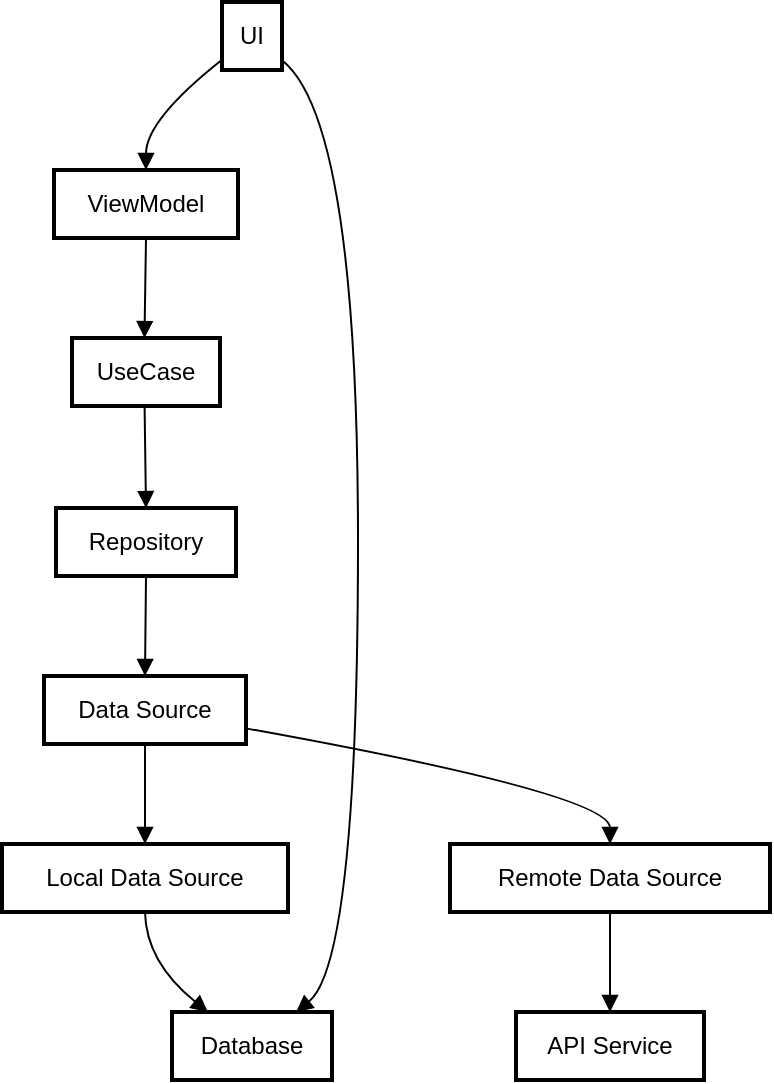 <mxfile version="24.5.5" type="github">
  <diagram name="페이지-1" id="5u8Ilha1v2o8stVVK1KP">
    <mxGraphModel>
      <root>
        <mxCell id="0" />
        <mxCell id="1" parent="0" />
        <mxCell id="2" value="UI" style="whiteSpace=wrap;strokeWidth=2;" vertex="1" parent="1">
          <mxGeometry x="110" width="30" height="34" as="geometry" />
        </mxCell>
        <mxCell id="3" value="ViewModel" style="whiteSpace=wrap;strokeWidth=2;" vertex="1" parent="1">
          <mxGeometry x="26" y="84" width="92" height="34" as="geometry" />
        </mxCell>
        <mxCell id="4" value="UseCase" style="whiteSpace=wrap;strokeWidth=2;" vertex="1" parent="1">
          <mxGeometry x="35" y="168" width="74" height="34" as="geometry" />
        </mxCell>
        <mxCell id="5" value="Repository" style="whiteSpace=wrap;strokeWidth=2;" vertex="1" parent="1">
          <mxGeometry x="27" y="253" width="90" height="34" as="geometry" />
        </mxCell>
        <mxCell id="6" value="Data Source" style="whiteSpace=wrap;strokeWidth=2;" vertex="1" parent="1">
          <mxGeometry x="21" y="337" width="101" height="34" as="geometry" />
        </mxCell>
        <mxCell id="7" value="Local Data Source" style="whiteSpace=wrap;strokeWidth=2;" vertex="1" parent="1">
          <mxGeometry y="421" width="143" height="34" as="geometry" />
        </mxCell>
        <mxCell id="8" value="Remote Data Source" style="whiteSpace=wrap;strokeWidth=2;" vertex="1" parent="1">
          <mxGeometry x="224" y="421" width="160" height="34" as="geometry" />
        </mxCell>
        <mxCell id="9" value="API Service" style="whiteSpace=wrap;strokeWidth=2;" vertex="1" parent="1">
          <mxGeometry x="257" y="505" width="94" height="34" as="geometry" />
        </mxCell>
        <mxCell id="10" value="Database" style="whiteSpace=wrap;strokeWidth=2;" vertex="1" parent="1">
          <mxGeometry x="85" y="505" width="80" height="34" as="geometry" />
        </mxCell>
        <mxCell id="11" value="" style="curved=1;startArrow=none;endArrow=block;exitX=0;exitY=0.85;entryX=0.5;entryY=0.01;" edge="1" parent="1" source="2" target="3">
          <mxGeometry relative="1" as="geometry">
            <Array as="points">
              <mxPoint x="72" y="59" />
            </Array>
          </mxGeometry>
        </mxCell>
        <mxCell id="12" value="" style="curved=1;startArrow=none;endArrow=block;exitX=0.5;exitY=1.01;entryX=0.49;entryY=0.01;" edge="1" parent="1" source="3" target="4">
          <mxGeometry relative="1" as="geometry">
            <Array as="points" />
          </mxGeometry>
        </mxCell>
        <mxCell id="13" value="" style="curved=1;startArrow=none;endArrow=block;exitX=0.49;exitY=1.02;entryX=0.5;entryY=-0.01;" edge="1" parent="1" source="4" target="5">
          <mxGeometry relative="1" as="geometry">
            <Array as="points" />
          </mxGeometry>
        </mxCell>
        <mxCell id="14" value="" style="curved=1;startArrow=none;endArrow=block;exitX=0.5;exitY=1;entryX=0.5;entryY=0;" edge="1" parent="1" source="5" target="6">
          <mxGeometry relative="1" as="geometry">
            <Array as="points" />
          </mxGeometry>
        </mxCell>
        <mxCell id="15" value="" style="curved=1;startArrow=none;endArrow=block;exitX=0.5;exitY=1;entryX=0.5;entryY=0;" edge="1" parent="1" source="6" target="7">
          <mxGeometry relative="1" as="geometry">
            <Array as="points" />
          </mxGeometry>
        </mxCell>
        <mxCell id="16" value="" style="curved=1;startArrow=none;endArrow=block;exitX=1;exitY=0.77;entryX=0.5;entryY=0;" edge="1" parent="1" source="6" target="8">
          <mxGeometry relative="1" as="geometry">
            <Array as="points">
              <mxPoint x="304" y="396" />
            </Array>
          </mxGeometry>
        </mxCell>
        <mxCell id="17" value="" style="curved=1;startArrow=none;endArrow=block;exitX=0.5;exitY=1.01;entryX=0.5;entryY=0.01;" edge="1" parent="1" source="8" target="9">
          <mxGeometry relative="1" as="geometry">
            <Array as="points" />
          </mxGeometry>
        </mxCell>
        <mxCell id="18" value="" style="curved=1;startArrow=none;endArrow=block;exitX=0.5;exitY=1.01;entryX=0.23;entryY=0.01;" edge="1" parent="1" source="7" target="10">
          <mxGeometry relative="1" as="geometry">
            <Array as="points">
              <mxPoint x="72" y="480" />
            </Array>
          </mxGeometry>
        </mxCell>
        <mxCell id="19" value="" style="curved=1;startArrow=none;endArrow=block;exitX=0.99;exitY=0.85;entryX=0.77;entryY=0.01;" edge="1" parent="1" source="2" target="10">
          <mxGeometry relative="1" as="geometry">
            <Array as="points">
              <mxPoint x="178" y="59" />
              <mxPoint x="178" y="480" />
            </Array>
          </mxGeometry>
        </mxCell>
      </root>
    </mxGraphModel>
  </diagram>
</mxfile>
